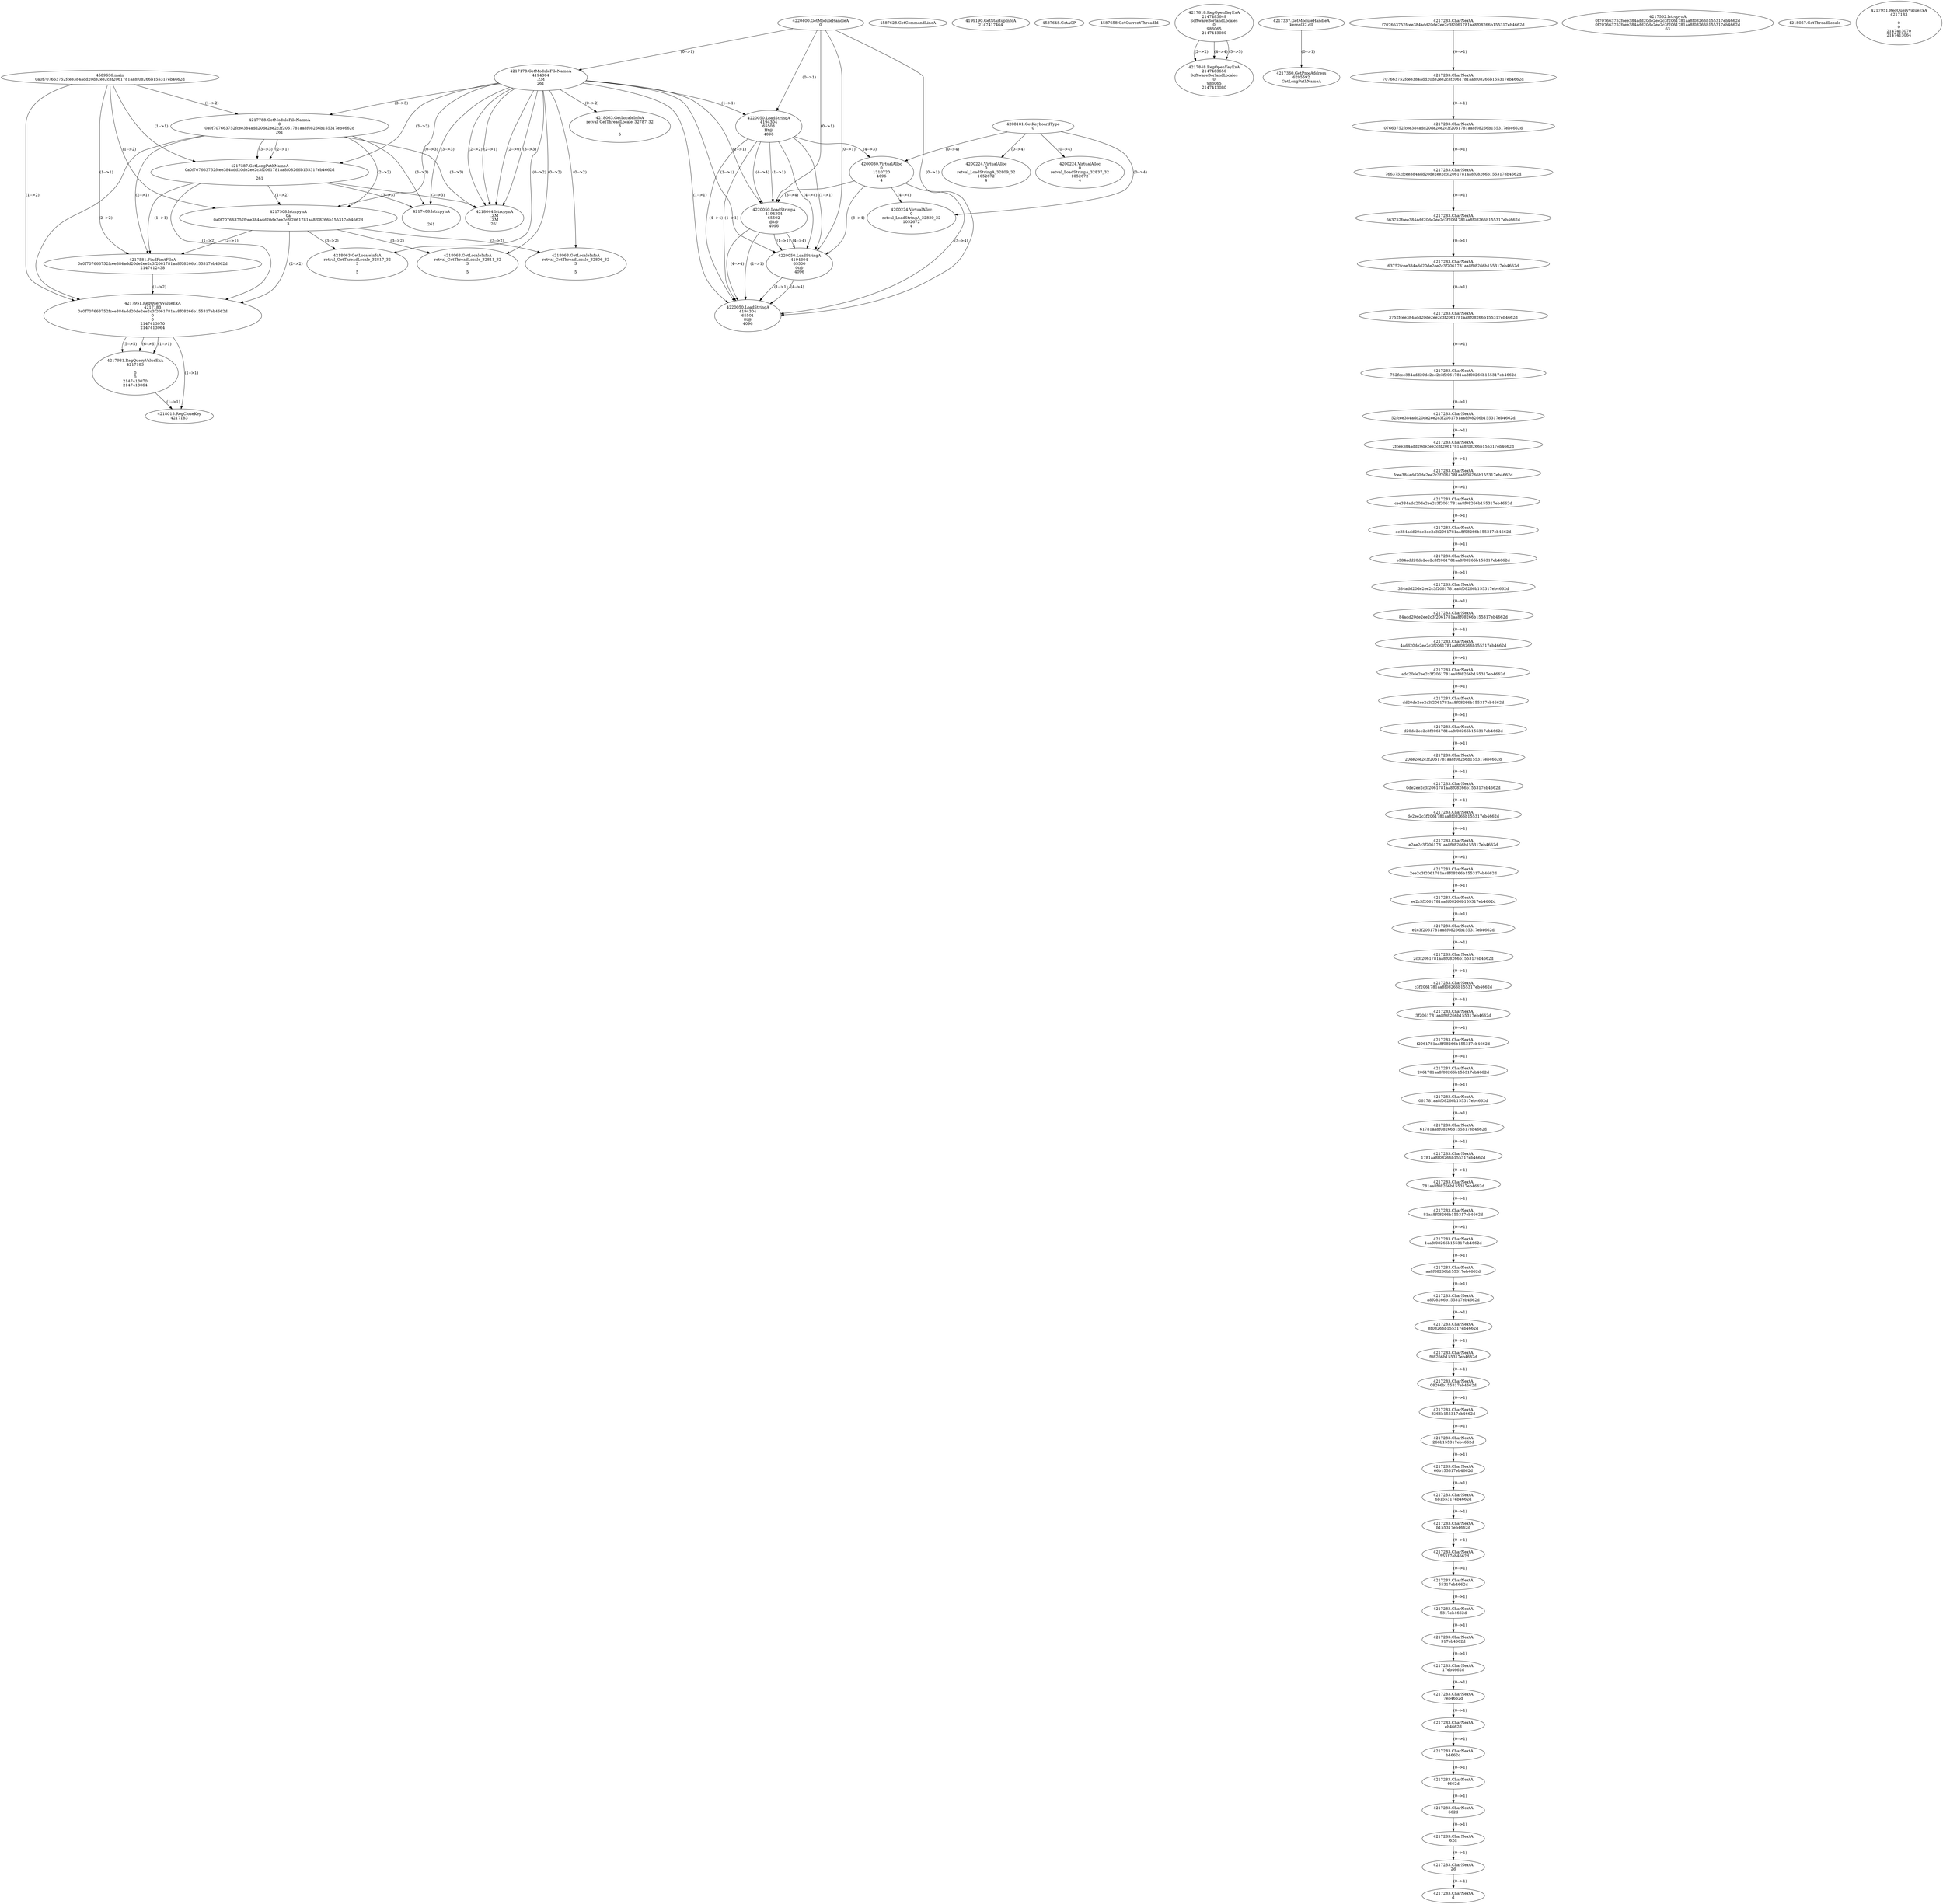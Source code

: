 // Global SCDG with merge call
digraph {
	0 [label="4589636.main
0a0f707663752fcee384add20de2ee2c3f2061781aa8f08266b155317eb4662d"]
	1 [label="4220400.GetModuleHandleA
0"]
	2 [label="4208181.GetKeyboardType
0"]
	3 [label="4587628.GetCommandLineA
"]
	4 [label="4199190.GetStartupInfoA
2147417464"]
	5 [label="4587648.GetACP
"]
	6 [label="4587658.GetCurrentThreadId
"]
	7 [label="4217178.GetModuleFileNameA
4194304
.ZM
261"]
	1 -> 7 [label="(0-->1)"]
	8 [label="4217788.GetModuleFileNameA
0
0a0f707663752fcee384add20de2ee2c3f2061781aa8f08266b155317eb4662d
261"]
	0 -> 8 [label="(1-->2)"]
	7 -> 8 [label="(3-->3)"]
	9 [label="4217818.RegOpenKeyExA
2147483649
Software\Borland\Locales
0
983065
2147413080"]
	10 [label="4217848.RegOpenKeyExA
2147483650
Software\Borland\Locales
0
983065
2147413080"]
	9 -> 10 [label="(2-->2)"]
	9 -> 10 [label="(4-->4)"]
	9 -> 10 [label="(5-->5)"]
	11 [label="4217337.GetModuleHandleA
kernel32.dll"]
	12 [label="4217360.GetProcAddress
6295592
GetLongPathNameA"]
	11 -> 12 [label="(0-->1)"]
	13 [label="4217387.GetLongPathNameA
0a0f707663752fcee384add20de2ee2c3f2061781aa8f08266b155317eb4662d

261"]
	0 -> 13 [label="(1-->1)"]
	8 -> 13 [label="(2-->1)"]
	7 -> 13 [label="(3-->3)"]
	8 -> 13 [label="(3-->3)"]
	14 [label="4217508.lstrcpynA
0a
0a0f707663752fcee384add20de2ee2c3f2061781aa8f08266b155317eb4662d
3"]
	0 -> 14 [label="(1-->2)"]
	8 -> 14 [label="(2-->2)"]
	13 -> 14 [label="(1-->2)"]
	7 -> 14 [label="(0-->3)"]
	15 [label="4217283.CharNextA
f707663752fcee384add20de2ee2c3f2061781aa8f08266b155317eb4662d"]
	16 [label="4217283.CharNextA
707663752fcee384add20de2ee2c3f2061781aa8f08266b155317eb4662d"]
	15 -> 16 [label="(0-->1)"]
	17 [label="4217283.CharNextA
07663752fcee384add20de2ee2c3f2061781aa8f08266b155317eb4662d"]
	16 -> 17 [label="(0-->1)"]
	18 [label="4217283.CharNextA
7663752fcee384add20de2ee2c3f2061781aa8f08266b155317eb4662d"]
	17 -> 18 [label="(0-->1)"]
	19 [label="4217283.CharNextA
663752fcee384add20de2ee2c3f2061781aa8f08266b155317eb4662d"]
	18 -> 19 [label="(0-->1)"]
	20 [label="4217283.CharNextA
63752fcee384add20de2ee2c3f2061781aa8f08266b155317eb4662d"]
	19 -> 20 [label="(0-->1)"]
	21 [label="4217283.CharNextA
3752fcee384add20de2ee2c3f2061781aa8f08266b155317eb4662d"]
	20 -> 21 [label="(0-->1)"]
	22 [label="4217283.CharNextA
752fcee384add20de2ee2c3f2061781aa8f08266b155317eb4662d"]
	21 -> 22 [label="(0-->1)"]
	23 [label="4217283.CharNextA
52fcee384add20de2ee2c3f2061781aa8f08266b155317eb4662d"]
	22 -> 23 [label="(0-->1)"]
	24 [label="4217283.CharNextA
2fcee384add20de2ee2c3f2061781aa8f08266b155317eb4662d"]
	23 -> 24 [label="(0-->1)"]
	25 [label="4217283.CharNextA
fcee384add20de2ee2c3f2061781aa8f08266b155317eb4662d"]
	24 -> 25 [label="(0-->1)"]
	26 [label="4217283.CharNextA
cee384add20de2ee2c3f2061781aa8f08266b155317eb4662d"]
	25 -> 26 [label="(0-->1)"]
	27 [label="4217283.CharNextA
ee384add20de2ee2c3f2061781aa8f08266b155317eb4662d"]
	26 -> 27 [label="(0-->1)"]
	28 [label="4217283.CharNextA
e384add20de2ee2c3f2061781aa8f08266b155317eb4662d"]
	27 -> 28 [label="(0-->1)"]
	29 [label="4217283.CharNextA
384add20de2ee2c3f2061781aa8f08266b155317eb4662d"]
	28 -> 29 [label="(0-->1)"]
	30 [label="4217283.CharNextA
84add20de2ee2c3f2061781aa8f08266b155317eb4662d"]
	29 -> 30 [label="(0-->1)"]
	31 [label="4217283.CharNextA
4add20de2ee2c3f2061781aa8f08266b155317eb4662d"]
	30 -> 31 [label="(0-->1)"]
	32 [label="4217283.CharNextA
add20de2ee2c3f2061781aa8f08266b155317eb4662d"]
	31 -> 32 [label="(0-->1)"]
	33 [label="4217283.CharNextA
dd20de2ee2c3f2061781aa8f08266b155317eb4662d"]
	32 -> 33 [label="(0-->1)"]
	34 [label="4217283.CharNextA
d20de2ee2c3f2061781aa8f08266b155317eb4662d"]
	33 -> 34 [label="(0-->1)"]
	35 [label="4217283.CharNextA
20de2ee2c3f2061781aa8f08266b155317eb4662d"]
	34 -> 35 [label="(0-->1)"]
	36 [label="4217283.CharNextA
0de2ee2c3f2061781aa8f08266b155317eb4662d"]
	35 -> 36 [label="(0-->1)"]
	37 [label="4217283.CharNextA
de2ee2c3f2061781aa8f08266b155317eb4662d"]
	36 -> 37 [label="(0-->1)"]
	38 [label="4217283.CharNextA
e2ee2c3f2061781aa8f08266b155317eb4662d"]
	37 -> 38 [label="(0-->1)"]
	39 [label="4217283.CharNextA
2ee2c3f2061781aa8f08266b155317eb4662d"]
	38 -> 39 [label="(0-->1)"]
	40 [label="4217283.CharNextA
ee2c3f2061781aa8f08266b155317eb4662d"]
	39 -> 40 [label="(0-->1)"]
	41 [label="4217283.CharNextA
e2c3f2061781aa8f08266b155317eb4662d"]
	40 -> 41 [label="(0-->1)"]
	42 [label="4217283.CharNextA
2c3f2061781aa8f08266b155317eb4662d"]
	41 -> 42 [label="(0-->1)"]
	43 [label="4217283.CharNextA
c3f2061781aa8f08266b155317eb4662d"]
	42 -> 43 [label="(0-->1)"]
	44 [label="4217283.CharNextA
3f2061781aa8f08266b155317eb4662d"]
	43 -> 44 [label="(0-->1)"]
	45 [label="4217283.CharNextA
f2061781aa8f08266b155317eb4662d"]
	44 -> 45 [label="(0-->1)"]
	46 [label="4217283.CharNextA
2061781aa8f08266b155317eb4662d"]
	45 -> 46 [label="(0-->1)"]
	47 [label="4217283.CharNextA
061781aa8f08266b155317eb4662d"]
	46 -> 47 [label="(0-->1)"]
	48 [label="4217283.CharNextA
61781aa8f08266b155317eb4662d"]
	47 -> 48 [label="(0-->1)"]
	49 [label="4217283.CharNextA
1781aa8f08266b155317eb4662d"]
	48 -> 49 [label="(0-->1)"]
	50 [label="4217283.CharNextA
781aa8f08266b155317eb4662d"]
	49 -> 50 [label="(0-->1)"]
	51 [label="4217283.CharNextA
81aa8f08266b155317eb4662d"]
	50 -> 51 [label="(0-->1)"]
	52 [label="4217283.CharNextA
1aa8f08266b155317eb4662d"]
	51 -> 52 [label="(0-->1)"]
	53 [label="4217283.CharNextA
aa8f08266b155317eb4662d"]
	52 -> 53 [label="(0-->1)"]
	54 [label="4217283.CharNextA
a8f08266b155317eb4662d"]
	53 -> 54 [label="(0-->1)"]
	55 [label="4217283.CharNextA
8f08266b155317eb4662d"]
	54 -> 55 [label="(0-->1)"]
	56 [label="4217283.CharNextA
f08266b155317eb4662d"]
	55 -> 56 [label="(0-->1)"]
	57 [label="4217283.CharNextA
08266b155317eb4662d"]
	56 -> 57 [label="(0-->1)"]
	58 [label="4217283.CharNextA
8266b155317eb4662d"]
	57 -> 58 [label="(0-->1)"]
	59 [label="4217283.CharNextA
266b155317eb4662d"]
	58 -> 59 [label="(0-->1)"]
	60 [label="4217283.CharNextA
66b155317eb4662d"]
	59 -> 60 [label="(0-->1)"]
	61 [label="4217283.CharNextA
6b155317eb4662d"]
	60 -> 61 [label="(0-->1)"]
	62 [label="4217283.CharNextA
b155317eb4662d"]
	61 -> 62 [label="(0-->1)"]
	63 [label="4217283.CharNextA
155317eb4662d"]
	62 -> 63 [label="(0-->1)"]
	64 [label="4217283.CharNextA
55317eb4662d"]
	63 -> 64 [label="(0-->1)"]
	65 [label="4217283.CharNextA
5317eb4662d"]
	64 -> 65 [label="(0-->1)"]
	66 [label="4217283.CharNextA
317eb4662d"]
	65 -> 66 [label="(0-->1)"]
	67 [label="4217283.CharNextA
17eb4662d"]
	66 -> 67 [label="(0-->1)"]
	68 [label="4217283.CharNextA
7eb4662d"]
	67 -> 68 [label="(0-->1)"]
	69 [label="4217283.CharNextA
eb4662d"]
	68 -> 69 [label="(0-->1)"]
	70 [label="4217283.CharNextA
b4662d"]
	69 -> 70 [label="(0-->1)"]
	71 [label="4217283.CharNextA
4662d"]
	70 -> 71 [label="(0-->1)"]
	72 [label="4217283.CharNextA
662d"]
	71 -> 72 [label="(0-->1)"]
	73 [label="4217283.CharNextA
62d"]
	72 -> 73 [label="(0-->1)"]
	74 [label="4217283.CharNextA
2d"]
	73 -> 74 [label="(0-->1)"]
	75 [label="4217283.CharNextA
d"]
	74 -> 75 [label="(0-->1)"]
	76 [label="4217562.lstrcpynA
0f707663752fcee384add20de2ee2c3f2061781aa8f08266b155317eb4662d
0f707663752fcee384add20de2ee2c3f2061781aa8f08266b155317eb4662d
63"]
	77 [label="4217581.FindFirstFileA
0a0f707663752fcee384add20de2ee2c3f2061781aa8f08266b155317eb4662d
2147412438"]
	0 -> 77 [label="(1-->1)"]
	8 -> 77 [label="(2-->1)"]
	13 -> 77 [label="(1-->1)"]
	14 -> 77 [label="(2-->1)"]
	78 [label="4217951.RegQueryValueExA
4217183
0a0f707663752fcee384add20de2ee2c3f2061781aa8f08266b155317eb4662d
0
0
2147413070
2147413064"]
	0 -> 78 [label="(1-->2)"]
	8 -> 78 [label="(2-->2)"]
	13 -> 78 [label="(1-->2)"]
	14 -> 78 [label="(2-->2)"]
	77 -> 78 [label="(1-->2)"]
	79 [label="4217981.RegQueryValueExA
4217183

0
0
2147413070
2147413064"]
	78 -> 79 [label="(1-->1)"]
	78 -> 79 [label="(5-->5)"]
	78 -> 79 [label="(6-->6)"]
	80 [label="4218015.RegCloseKey
4217183"]
	78 -> 80 [label="(1-->1)"]
	79 -> 80 [label="(1-->1)"]
	81 [label="4218044.lstrcpynA
.ZM
.ZM
261"]
	7 -> 81 [label="(2-->1)"]
	7 -> 81 [label="(2-->2)"]
	7 -> 81 [label="(3-->3)"]
	8 -> 81 [label="(3-->3)"]
	13 -> 81 [label="(3-->3)"]
	7 -> 81 [label="(2-->0)"]
	82 [label="4218057.GetThreadLocale
"]
	83 [label="4218063.GetLocaleInfoA
retval_GetThreadLocale_32811_32
3

5"]
	7 -> 83 [label="(0-->2)"]
	14 -> 83 [label="(3-->2)"]
	84 [label="4220050.LoadStringA
4194304
65503
Ht@
4096"]
	1 -> 84 [label="(0-->1)"]
	7 -> 84 [label="(1-->1)"]
	85 [label="4200030.VirtualAlloc
0
1310720
4096
4"]
	84 -> 85 [label="(4-->3)"]
	2 -> 85 [label="(0-->4)"]
	86 [label="4220050.LoadStringA
4194304
65502
@t@
4096"]
	1 -> 86 [label="(0-->1)"]
	7 -> 86 [label="(1-->1)"]
	84 -> 86 [label="(1-->1)"]
	84 -> 86 [label="(4-->4)"]
	85 -> 86 [label="(3-->4)"]
	87 [label="4220050.LoadStringA
4194304
65500
0t@
4096"]
	1 -> 87 [label="(0-->1)"]
	7 -> 87 [label="(1-->1)"]
	84 -> 87 [label="(1-->1)"]
	86 -> 87 [label="(1-->1)"]
	84 -> 87 [label="(4-->4)"]
	85 -> 87 [label="(3-->4)"]
	86 -> 87 [label="(4-->4)"]
	88 [label="4218063.GetLocaleInfoA
retval_GetThreadLocale_32806_32
3

5"]
	7 -> 88 [label="(0-->2)"]
	14 -> 88 [label="(3-->2)"]
	89 [label="4200224.VirtualAlloc
0
retval_LoadStringA_32809_32
1052672
4"]
	2 -> 89 [label="(0-->4)"]
	90 [label="4218063.GetLocaleInfoA
retval_GetThreadLocale_32817_32
3

5"]
	7 -> 90 [label="(0-->2)"]
	14 -> 90 [label="(3-->2)"]
	91 [label="4200224.VirtualAlloc
0
retval_LoadStringA_32837_32
1052672
4"]
	2 -> 91 [label="(0-->4)"]
	92 [label="4200224.VirtualAlloc
0
retval_LoadStringA_32830_32
1052672
4"]
	2 -> 92 [label="(0-->4)"]
	85 -> 92 [label="(4-->4)"]
	93 [label="4217408.lstrcpynA


261"]
	7 -> 93 [label="(3-->3)"]
	8 -> 93 [label="(3-->3)"]
	13 -> 93 [label="(3-->3)"]
	94 [label="4217951.RegQueryValueExA
4217183

0
0
2147413070
2147413064"]
	95 [label="4218063.GetLocaleInfoA
retval_GetThreadLocale_32787_32
3

5"]
	7 -> 95 [label="(0-->2)"]
	96 [label="4220050.LoadStringA
4194304
65501
8t@
4096"]
	1 -> 96 [label="(0-->1)"]
	7 -> 96 [label="(1-->1)"]
	84 -> 96 [label="(1-->1)"]
	86 -> 96 [label="(1-->1)"]
	87 -> 96 [label="(1-->1)"]
	84 -> 96 [label="(4-->4)"]
	85 -> 96 [label="(3-->4)"]
	86 -> 96 [label="(4-->4)"]
	87 -> 96 [label="(4-->4)"]
}
